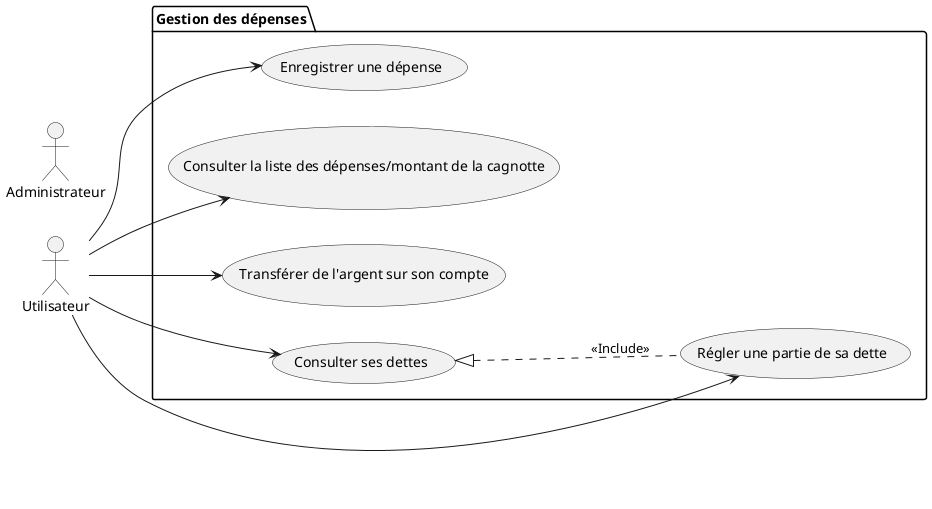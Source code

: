 @startuml Cas utilisation - Gestion des dépenses
left to right direction

actor "Utilisateur" as User

actor "Administrateur" as Admin

package "Gestion des dépenses"{
        usecase "Enregistrer une dépense" as eud
        usecase "Consulter la liste des dépenses/montant de la cagnotte" as cllddmdlc
        usecase "Transférer de l'argent sur son compte" as tdassc
        usecase "Consulter ses dettes" as csd
        usecase "Régler une partie de sa dette" as rpd
				csd <|.. rpd : <<Include>>
}

User --> eud
User --> cllddmdlc
User --> tdassc
User --> csd
User --> rpd


@enduml